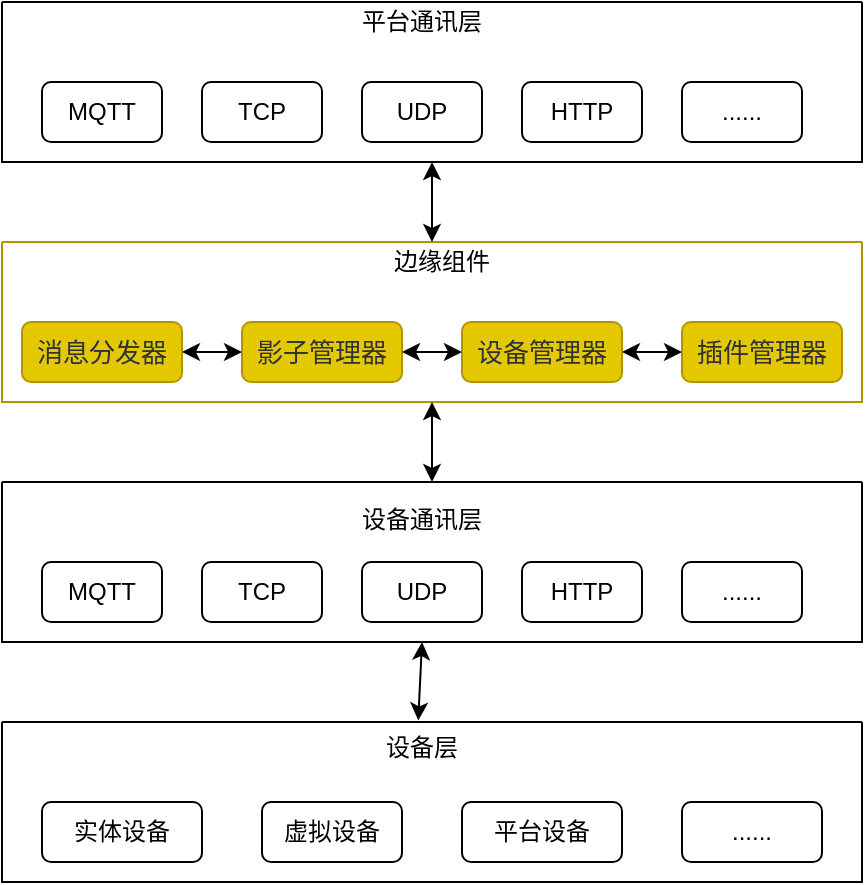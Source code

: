 <mxfile><diagram id="7BtDnj7qLhfkRVY-4zS3" name="第 1 页"><mxGraphModel dx="1011" dy="703" grid="0" gridSize="10" guides="0" tooltips="1" connect="1" arrows="1" fold="1" page="1" pageScale="1" pageWidth="827" pageHeight="1169" background="none" math="0" shadow="0"><root><mxCell id="0"/><mxCell id="1" parent="0"/><mxCell id="7" value="" style="swimlane;startSize=0;" parent="1" vertex="1"><mxGeometry x="170" y="70" width="430" height="80" as="geometry"/></mxCell><mxCell id="8" value="平台通讯层" style="text;html=1;strokeColor=none;fillColor=none;align=center;verticalAlign=middle;whiteSpace=wrap;rounded=0;" parent="7" vertex="1"><mxGeometry x="160" width="100" height="20" as="geometry"/></mxCell><mxCell id="10" value="&lt;span&gt;MQTT&lt;/span&gt;" style="rounded=1;whiteSpace=wrap;html=1;" parent="7" vertex="1"><mxGeometry x="20" y="40" width="60" height="30" as="geometry"/></mxCell><mxCell id="11" value="&lt;span&gt;TCP&lt;/span&gt;" style="rounded=1;whiteSpace=wrap;html=1;" parent="7" vertex="1"><mxGeometry x="100" y="40" width="60" height="30" as="geometry"/></mxCell><mxCell id="16" value="&lt;span&gt;UDP&lt;/span&gt;" style="rounded=1;whiteSpace=wrap;html=1;" parent="7" vertex="1"><mxGeometry x="180" y="40" width="60" height="30" as="geometry"/></mxCell><mxCell id="17" value="&lt;span&gt;HTTP&lt;/span&gt;" style="rounded=1;whiteSpace=wrap;html=1;" parent="7" vertex="1"><mxGeometry x="260" y="40" width="60" height="30" as="geometry"/></mxCell><mxCell id="18" value="......" style="rounded=1;whiteSpace=wrap;html=1;" parent="7" vertex="1"><mxGeometry x="340" y="40" width="60" height="30" as="geometry"/></mxCell><mxCell id="19" value="" style="swimlane;startSize=0;swimlaneFillColor=none;rounded=0;shadow=0;sketch=0;strokeColor=#B09500;fillColor=#e3c800;fontColor=#000000;glass=0;swimlaneLine=1;horizontal=1;separatorColor=none;connectable=1;allowArrows=1;portConstraintRotation=0;noLabel=0;overflow=visible;" parent="1" vertex="1"><mxGeometry x="170" y="190" width="430" height="80" as="geometry"><mxRectangle x="170" y="200" width="50" height="40" as="alternateBounds"/></mxGeometry></mxCell><mxCell id="20" value="边缘组件" style="text;html=1;strokeColor=none;fillColor=none;align=center;verticalAlign=middle;whiteSpace=wrap;rounded=0;" parent="19" vertex="1"><mxGeometry x="170" width="100" height="20" as="geometry"/></mxCell><mxCell id="21" value="&lt;span style=&quot;color: rgb(50 , 50 , 50) ; font-size: 13px ; background-color: rgba(255 , 255 , 255 , 0.01)&quot;&gt;消息分发器&lt;/span&gt;" style="rounded=1;whiteSpace=wrap;html=1;fillColor=#e3c800;fontColor=#000000;strokeColor=#B09500;" parent="19" vertex="1"><mxGeometry x="10" y="40" width="80" height="30" as="geometry"/></mxCell><mxCell id="22" value="&lt;span style=&quot;color: rgb(50 , 50 , 50) ; font-size: 13px ; background-color: rgba(255 , 255 , 255 , 0.01)&quot;&gt;影子管理器&lt;/span&gt;" style="rounded=1;whiteSpace=wrap;html=1;fillColor=#e3c800;fontColor=#000000;strokeColor=#B09500;" parent="19" vertex="1"><mxGeometry x="120" y="40" width="80" height="30" as="geometry"/></mxCell><mxCell id="23" value="&lt;span style=&quot;color: rgb(50 , 50 , 50) ; font-size: 13px ; background-color: rgba(255 , 255 , 255 , 0.01)&quot;&gt;设备管理器&lt;/span&gt;" style="rounded=1;whiteSpace=wrap;html=1;fillColor=#e3c800;fontColor=#000000;strokeColor=#B09500;" parent="19" vertex="1"><mxGeometry x="230" y="40" width="80" height="30" as="geometry"/></mxCell><mxCell id="24" value="&lt;span style=&quot;color: rgb(50 , 50 , 50) ; font-size: 13px ; background-color: rgba(255 , 255 , 255 , 0.01)&quot;&gt;插件管理器&lt;/span&gt;" style="rounded=1;whiteSpace=wrap;html=1;fillColor=#e3c800;fontColor=#000000;strokeColor=#B09500;" parent="19" vertex="1"><mxGeometry x="340" y="40" width="80" height="30" as="geometry"/></mxCell><mxCell id="29" value="" style="endArrow=classic;startArrow=classic;html=1;strokeColor=default;exitX=1;exitY=0.5;exitDx=0;exitDy=0;entryX=0;entryY=0.5;entryDx=0;entryDy=0;" parent="19" source="21" target="22" edge="1"><mxGeometry width="50" height="50" relative="1" as="geometry"><mxPoint x="100" y="100" as="sourcePoint"/><mxPoint x="150" y="50" as="targetPoint"/></mxGeometry></mxCell><mxCell id="31" value="" style="endArrow=classic;startArrow=classic;html=1;strokeColor=default;exitX=1;exitY=0.5;exitDx=0;exitDy=0;" parent="19" source="22" target="23" edge="1"><mxGeometry width="50" height="50" relative="1" as="geometry"><mxPoint x="100" y="65" as="sourcePoint"/><mxPoint x="130" y="65" as="targetPoint"/></mxGeometry></mxCell><mxCell id="33" value="" style="endArrow=classic;startArrow=classic;html=1;strokeColor=default;exitX=1;exitY=0.5;exitDx=0;exitDy=0;" parent="19" source="23" target="24" edge="1"><mxGeometry width="50" height="50" relative="1" as="geometry"><mxPoint x="210" y="65" as="sourcePoint"/><mxPoint x="240" y="65" as="targetPoint"/></mxGeometry></mxCell><mxCell id="27" value="" style="endArrow=classic;startArrow=classic;html=1;strokeColor=default;entryX=0.5;entryY=1;entryDx=0;entryDy=0;exitX=0.5;exitY=0;exitDx=0;exitDy=0;" parent="1" source="19" target="7" edge="1"><mxGeometry width="50" height="50" relative="1" as="geometry"><mxPoint x="360" y="200" as="sourcePoint"/><mxPoint x="410" y="150" as="targetPoint"/></mxGeometry></mxCell><mxCell id="34" value="" style="swimlane;startSize=0;" parent="1" vertex="1"><mxGeometry x="170" y="310" width="430" height="80" as="geometry"/></mxCell><mxCell id="35" value="设备通讯层" style="text;html=1;strokeColor=none;fillColor=none;align=center;verticalAlign=middle;whiteSpace=wrap;rounded=0;imageAlign=center;" parent="34" vertex="1"><mxGeometry x="160" y="10" width="100" height="18" as="geometry"/></mxCell><mxCell id="36" value="&lt;span&gt;MQTT&lt;/span&gt;" style="rounded=1;whiteSpace=wrap;html=1;" parent="34" vertex="1"><mxGeometry x="20" y="40" width="60" height="30" as="geometry"/></mxCell><mxCell id="37" value="&lt;span&gt;TCP&lt;/span&gt;" style="rounded=1;whiteSpace=wrap;html=1;" parent="34" vertex="1"><mxGeometry x="100" y="40" width="60" height="30" as="geometry"/></mxCell><mxCell id="38" value="&lt;span&gt;UDP&lt;/span&gt;" style="rounded=1;whiteSpace=wrap;html=1;" parent="34" vertex="1"><mxGeometry x="180" y="40" width="60" height="30" as="geometry"/></mxCell><mxCell id="39" value="&lt;span&gt;HTTP&lt;/span&gt;" style="rounded=1;whiteSpace=wrap;html=1;" parent="34" vertex="1"><mxGeometry x="260" y="40" width="60" height="30" as="geometry"/></mxCell><mxCell id="40" value="......" style="rounded=1;whiteSpace=wrap;html=1;" parent="34" vertex="1"><mxGeometry x="340" y="40" width="60" height="30" as="geometry"/></mxCell><mxCell id="41" value="" style="endArrow=classic;startArrow=classic;html=1;strokeColor=default;entryX=0.5;entryY=1;entryDx=0;entryDy=0;exitX=0.5;exitY=0;exitDx=0;exitDy=0;" parent="1" source="34" target="19" edge="1"><mxGeometry width="50" height="50" relative="1" as="geometry"><mxPoint x="390" y="340" as="sourcePoint"/><mxPoint x="390" y="280" as="targetPoint"/></mxGeometry></mxCell><mxCell id="51" value="" style="swimlane;startSize=0;" parent="1" vertex="1"><mxGeometry x="170" y="430" width="430" height="80" as="geometry"><mxRectangle x="170" y="430" width="50" height="40" as="alternateBounds"/></mxGeometry></mxCell><mxCell id="52" value="设备层" style="text;html=1;strokeColor=none;fillColor=none;align=center;verticalAlign=middle;whiteSpace=wrap;rounded=0;imageAlign=center;" parent="51" vertex="1"><mxGeometry x="160" width="100" height="25" as="geometry"/></mxCell><mxCell id="53" value="实体设备" style="rounded=1;whiteSpace=wrap;html=1;" parent="51" vertex="1"><mxGeometry x="20" y="40" width="80" height="30" as="geometry"/></mxCell><mxCell id="54" value="虚拟设备" style="rounded=1;whiteSpace=wrap;html=1;" parent="51" vertex="1"><mxGeometry x="130" y="40" width="70" height="30" as="geometry"/></mxCell><mxCell id="55" value="平台设备" style="rounded=1;whiteSpace=wrap;html=1;" parent="51" vertex="1"><mxGeometry x="230" y="40" width="80" height="30" as="geometry"/></mxCell><mxCell id="57" value="......" style="rounded=1;whiteSpace=wrap;html=1;" parent="51" vertex="1"><mxGeometry x="340" y="40" width="70" height="30" as="geometry"/></mxCell><mxCell id="58" value="" style="endArrow=classic;startArrow=classic;html=1;strokeColor=default;entryX=0.5;entryY=1;entryDx=0;entryDy=0;exitX=0.484;exitY=-0.01;exitDx=0;exitDy=0;exitPerimeter=0;" parent="1" source="51" edge="1"><mxGeometry width="50" height="50" relative="1" as="geometry"><mxPoint x="380" y="430" as="sourcePoint"/><mxPoint x="380" y="390" as="targetPoint"/></mxGeometry></mxCell></root></mxGraphModel></diagram></mxfile>